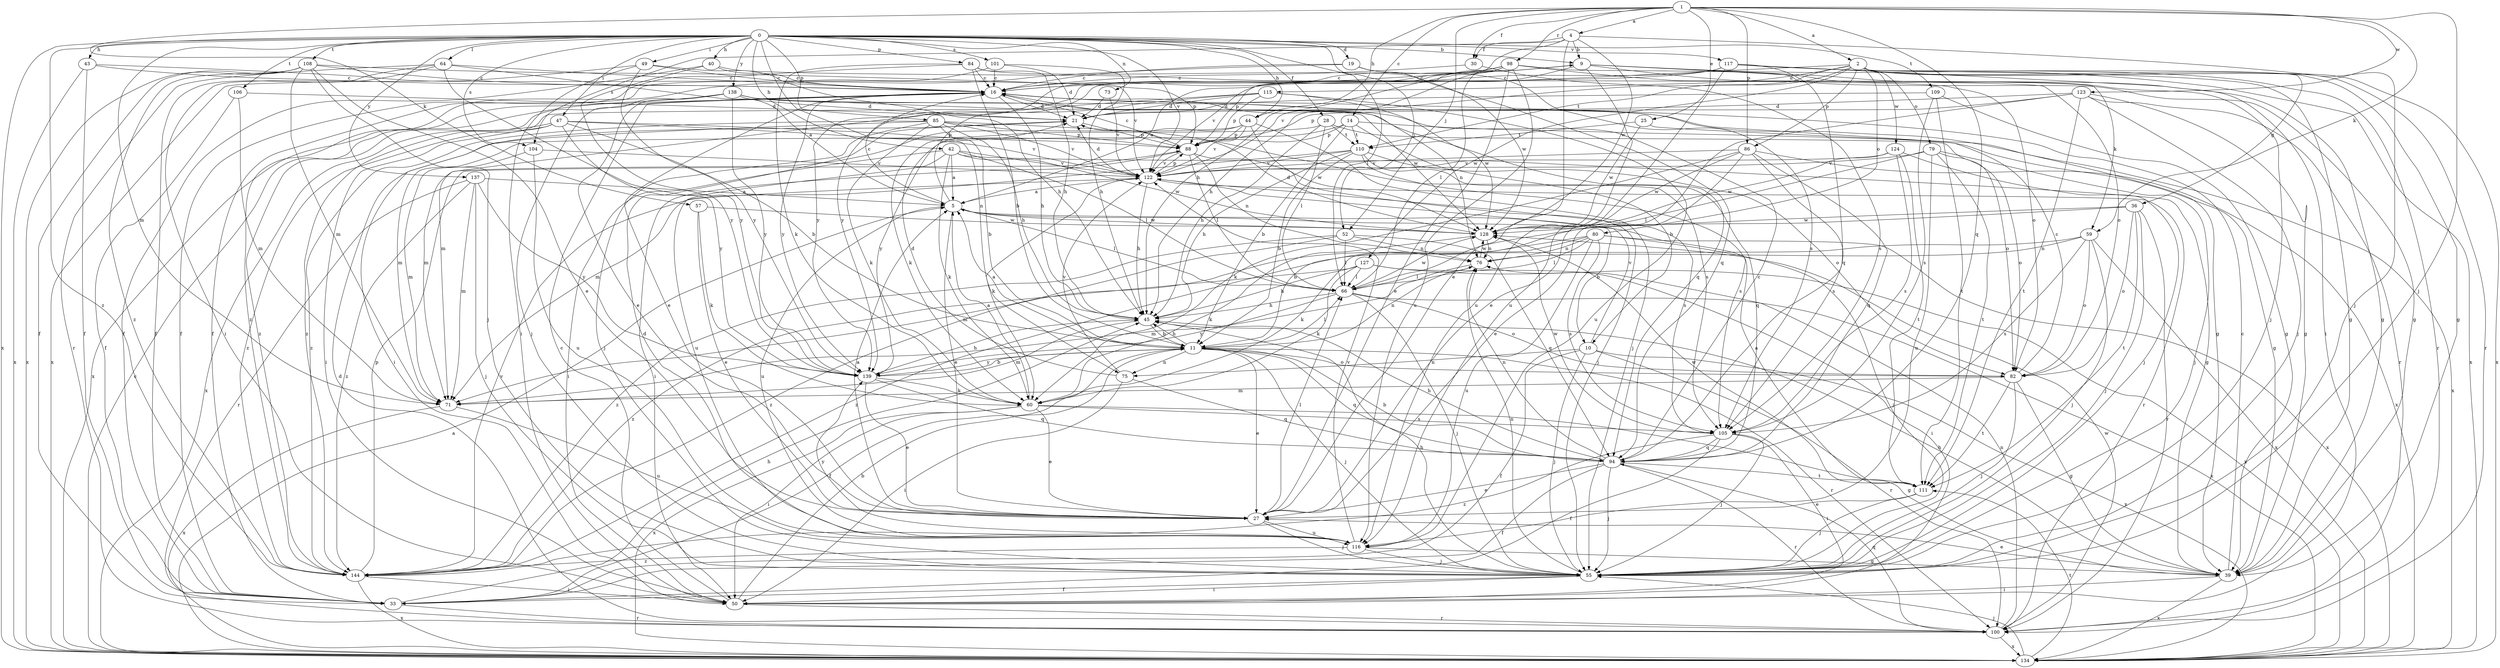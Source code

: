 strict digraph  {
0;
1;
2;
4;
5;
9;
10;
11;
14;
16;
19;
21;
25;
27;
28;
30;
33;
36;
39;
40;
42;
43;
44;
45;
47;
49;
50;
52;
55;
57;
59;
60;
64;
66;
71;
73;
75;
76;
79;
80;
82;
84;
85;
86;
88;
94;
98;
100;
101;
104;
105;
106;
108;
109;
110;
111;
115;
116;
117;
122;
123;
124;
127;
128;
134;
137;
138;
139;
144;
0 -> 9  [label=b];
0 -> 19  [label=d];
0 -> 28  [label=f];
0 -> 40  [label=h];
0 -> 42  [label=h];
0 -> 43  [label=h];
0 -> 44  [label=h];
0 -> 47  [label=i];
0 -> 49  [label=i];
0 -> 52  [label=j];
0 -> 64  [label=l];
0 -> 66  [label=l];
0 -> 71  [label=m];
0 -> 73  [label=n];
0 -> 75  [label=n];
0 -> 84  [label=p];
0 -> 85  [label=p];
0 -> 101  [label=s];
0 -> 104  [label=s];
0 -> 106  [label=t];
0 -> 108  [label=t];
0 -> 109  [label=t];
0 -> 117  [label=v];
0 -> 122  [label=v];
0 -> 134  [label=x];
0 -> 137  [label=y];
0 -> 138  [label=y];
0 -> 144  [label=z];
1 -> 2  [label=a];
1 -> 4  [label=a];
1 -> 14  [label=c];
1 -> 25  [label=e];
1 -> 30  [label=f];
1 -> 44  [label=h];
1 -> 52  [label=j];
1 -> 55  [label=j];
1 -> 57  [label=k];
1 -> 59  [label=k];
1 -> 86  [label=p];
1 -> 94  [label=q];
1 -> 98  [label=r];
1 -> 123  [label=w];
2 -> 5  [label=a];
2 -> 36  [label=g];
2 -> 39  [label=g];
2 -> 79  [label=o];
2 -> 80  [label=o];
2 -> 86  [label=p];
2 -> 100  [label=r];
2 -> 110  [label=t];
2 -> 115  [label=u];
2 -> 122  [label=v];
2 -> 124  [label=w];
2 -> 127  [label=w];
2 -> 134  [label=x];
4 -> 9  [label=b];
4 -> 27  [label=e];
4 -> 30  [label=f];
4 -> 45  [label=h];
4 -> 55  [label=j];
4 -> 104  [label=s];
4 -> 128  [label=w];
5 -> 9  [label=b];
5 -> 10  [label=b];
5 -> 16  [label=c];
5 -> 27  [label=e];
5 -> 66  [label=l];
5 -> 116  [label=u];
5 -> 128  [label=w];
9 -> 16  [label=c];
9 -> 39  [label=g];
9 -> 55  [label=j];
9 -> 59  [label=k];
9 -> 88  [label=p];
9 -> 116  [label=u];
9 -> 134  [label=x];
9 -> 139  [label=y];
10 -> 33  [label=f];
10 -> 55  [label=j];
10 -> 75  [label=n];
10 -> 100  [label=r];
10 -> 122  [label=v];
10 -> 134  [label=x];
11 -> 5  [label=a];
11 -> 27  [label=e];
11 -> 33  [label=f];
11 -> 45  [label=h];
11 -> 55  [label=j];
11 -> 66  [label=l];
11 -> 75  [label=n];
11 -> 76  [label=n];
11 -> 82  [label=o];
11 -> 94  [label=q];
11 -> 100  [label=r];
11 -> 139  [label=y];
14 -> 10  [label=b];
14 -> 11  [label=b];
14 -> 39  [label=g];
14 -> 88  [label=p];
14 -> 110  [label=t];
14 -> 139  [label=y];
16 -> 21  [label=d];
16 -> 27  [label=e];
16 -> 45  [label=h];
16 -> 76  [label=n];
16 -> 139  [label=y];
16 -> 144  [label=z];
19 -> 16  [label=c];
19 -> 105  [label=s];
19 -> 128  [label=w];
19 -> 144  [label=z];
21 -> 88  [label=p];
25 -> 110  [label=t];
25 -> 128  [label=w];
25 -> 134  [label=x];
27 -> 5  [label=a];
27 -> 55  [label=j];
27 -> 66  [label=l];
27 -> 116  [label=u];
28 -> 45  [label=h];
28 -> 66  [label=l];
28 -> 71  [label=m];
28 -> 82  [label=o];
28 -> 110  [label=t];
30 -> 16  [label=c];
30 -> 105  [label=s];
33 -> 45  [label=h];
33 -> 100  [label=r];
36 -> 11  [label=b];
36 -> 55  [label=j];
36 -> 82  [label=o];
36 -> 100  [label=r];
36 -> 111  [label=t];
36 -> 128  [label=w];
39 -> 16  [label=c];
39 -> 27  [label=e];
39 -> 45  [label=h];
39 -> 50  [label=i];
39 -> 134  [label=x];
40 -> 16  [label=c];
40 -> 33  [label=f];
40 -> 82  [label=o];
40 -> 139  [label=y];
42 -> 5  [label=a];
42 -> 39  [label=g];
42 -> 50  [label=i];
42 -> 60  [label=k];
42 -> 66  [label=l];
42 -> 116  [label=u];
42 -> 122  [label=v];
42 -> 128  [label=w];
43 -> 16  [label=c];
43 -> 33  [label=f];
43 -> 88  [label=p];
43 -> 134  [label=x];
44 -> 55  [label=j];
44 -> 60  [label=k];
44 -> 71  [label=m];
44 -> 88  [label=p];
44 -> 122  [label=v];
44 -> 128  [label=w];
45 -> 11  [label=b];
45 -> 71  [label=m];
47 -> 11  [label=b];
47 -> 50  [label=i];
47 -> 88  [label=p];
47 -> 122  [label=v];
47 -> 134  [label=x];
47 -> 139  [label=y];
47 -> 144  [label=z];
49 -> 16  [label=c];
49 -> 45  [label=h];
49 -> 50  [label=i];
49 -> 134  [label=x];
49 -> 139  [label=y];
50 -> 11  [label=b];
50 -> 16  [label=c];
50 -> 100  [label=r];
52 -> 66  [label=l];
52 -> 71  [label=m];
52 -> 76  [label=n];
52 -> 94  [label=q];
52 -> 144  [label=z];
55 -> 33  [label=f];
55 -> 45  [label=h];
55 -> 50  [label=i];
55 -> 76  [label=n];
57 -> 27  [label=e];
57 -> 60  [label=k];
57 -> 128  [label=w];
59 -> 55  [label=j];
59 -> 76  [label=n];
59 -> 82  [label=o];
59 -> 105  [label=s];
59 -> 134  [label=x];
59 -> 144  [label=z];
60 -> 5  [label=a];
60 -> 27  [label=e];
60 -> 39  [label=g];
60 -> 50  [label=i];
60 -> 105  [label=s];
60 -> 134  [label=x];
64 -> 5  [label=a];
64 -> 16  [label=c];
64 -> 33  [label=f];
64 -> 50  [label=i];
64 -> 100  [label=r];
64 -> 139  [label=y];
66 -> 45  [label=h];
66 -> 55  [label=j];
66 -> 82  [label=o];
66 -> 128  [label=w];
66 -> 134  [label=x];
66 -> 139  [label=y];
71 -> 116  [label=u];
71 -> 134  [label=x];
73 -> 21  [label=d];
73 -> 122  [label=v];
75 -> 21  [label=d];
75 -> 50  [label=i];
75 -> 94  [label=q];
75 -> 122  [label=v];
76 -> 66  [label=l];
76 -> 71  [label=m];
76 -> 128  [label=w];
79 -> 55  [label=j];
79 -> 66  [label=l];
79 -> 82  [label=o];
79 -> 111  [label=t];
79 -> 116  [label=u];
79 -> 122  [label=v];
80 -> 55  [label=j];
80 -> 60  [label=k];
80 -> 66  [label=l];
80 -> 76  [label=n];
80 -> 105  [label=s];
80 -> 116  [label=u];
80 -> 134  [label=x];
80 -> 144  [label=z];
82 -> 16  [label=c];
82 -> 39  [label=g];
82 -> 55  [label=j];
82 -> 71  [label=m];
82 -> 111  [label=t];
84 -> 11  [label=b];
84 -> 16  [label=c];
84 -> 33  [label=f];
84 -> 45  [label=h];
84 -> 60  [label=k];
84 -> 94  [label=q];
85 -> 11  [label=b];
85 -> 45  [label=h];
85 -> 50  [label=i];
85 -> 55  [label=j];
85 -> 60  [label=k];
85 -> 88  [label=p];
85 -> 105  [label=s];
85 -> 122  [label=v];
85 -> 144  [label=z];
86 -> 27  [label=e];
86 -> 60  [label=k];
86 -> 94  [label=q];
86 -> 105  [label=s];
86 -> 122  [label=v];
86 -> 128  [label=w];
86 -> 134  [label=x];
88 -> 16  [label=c];
88 -> 50  [label=i];
88 -> 55  [label=j];
88 -> 66  [label=l];
88 -> 76  [label=n];
88 -> 122  [label=v];
94 -> 11  [label=b];
94 -> 16  [label=c];
94 -> 27  [label=e];
94 -> 33  [label=f];
94 -> 45  [label=h];
94 -> 55  [label=j];
94 -> 76  [label=n];
94 -> 100  [label=r];
94 -> 111  [label=t];
98 -> 16  [label=c];
98 -> 27  [label=e];
98 -> 39  [label=g];
98 -> 45  [label=h];
98 -> 66  [label=l];
98 -> 82  [label=o];
98 -> 116  [label=u];
98 -> 139  [label=y];
100 -> 21  [label=d];
100 -> 76  [label=n];
100 -> 94  [label=q];
100 -> 128  [label=w];
100 -> 134  [label=x];
101 -> 16  [label=c];
101 -> 21  [label=d];
101 -> 33  [label=f];
101 -> 45  [label=h];
104 -> 71  [label=m];
104 -> 116  [label=u];
104 -> 122  [label=v];
105 -> 33  [label=f];
105 -> 50  [label=i];
105 -> 55  [label=j];
105 -> 94  [label=q];
105 -> 128  [label=w];
105 -> 144  [label=z];
106 -> 21  [label=d];
106 -> 33  [label=f];
106 -> 71  [label=m];
108 -> 16  [label=c];
108 -> 27  [label=e];
108 -> 33  [label=f];
108 -> 55  [label=j];
108 -> 71  [label=m];
108 -> 122  [label=v];
108 -> 134  [label=x];
108 -> 144  [label=z];
109 -> 21  [label=d];
109 -> 39  [label=g];
109 -> 105  [label=s];
109 -> 111  [label=t];
110 -> 11  [label=b];
110 -> 45  [label=h];
110 -> 71  [label=m];
110 -> 82  [label=o];
110 -> 94  [label=q];
110 -> 105  [label=s];
110 -> 122  [label=v];
111 -> 5  [label=a];
111 -> 27  [label=e];
111 -> 55  [label=j];
111 -> 128  [label=w];
115 -> 21  [label=d];
115 -> 71  [label=m];
115 -> 88  [label=p];
115 -> 116  [label=u];
115 -> 128  [label=w];
115 -> 144  [label=z];
116 -> 21  [label=d];
116 -> 39  [label=g];
116 -> 55  [label=j];
116 -> 122  [label=v];
116 -> 139  [label=y];
116 -> 144  [label=z];
117 -> 16  [label=c];
117 -> 39  [label=g];
117 -> 50  [label=i];
117 -> 94  [label=q];
117 -> 100  [label=r];
117 -> 116  [label=u];
117 -> 122  [label=v];
122 -> 5  [label=a];
122 -> 21  [label=d];
122 -> 45  [label=h];
122 -> 60  [label=k];
122 -> 88  [label=p];
122 -> 100  [label=r];
122 -> 105  [label=s];
123 -> 21  [label=d];
123 -> 27  [label=e];
123 -> 39  [label=g];
123 -> 55  [label=j];
123 -> 88  [label=p];
123 -> 100  [label=r];
123 -> 111  [label=t];
124 -> 55  [label=j];
124 -> 105  [label=s];
124 -> 111  [label=t];
124 -> 122  [label=v];
124 -> 128  [label=w];
127 -> 45  [label=h];
127 -> 50  [label=i];
127 -> 60  [label=k];
127 -> 66  [label=l];
127 -> 134  [label=x];
127 -> 144  [label=z];
128 -> 21  [label=d];
128 -> 60  [label=k];
128 -> 76  [label=n];
134 -> 5  [label=a];
134 -> 16  [label=c];
134 -> 55  [label=j];
134 -> 111  [label=t];
137 -> 5  [label=a];
137 -> 55  [label=j];
137 -> 71  [label=m];
137 -> 100  [label=r];
137 -> 139  [label=y];
137 -> 144  [label=z];
138 -> 21  [label=d];
138 -> 27  [label=e];
138 -> 39  [label=g];
138 -> 55  [label=j];
138 -> 94  [label=q];
138 -> 128  [label=w];
138 -> 134  [label=x];
138 -> 139  [label=y];
139 -> 11  [label=b];
139 -> 27  [label=e];
139 -> 45  [label=h];
139 -> 60  [label=k];
139 -> 94  [label=q];
144 -> 50  [label=i];
144 -> 88  [label=p];
144 -> 122  [label=v];
144 -> 134  [label=x];
}
